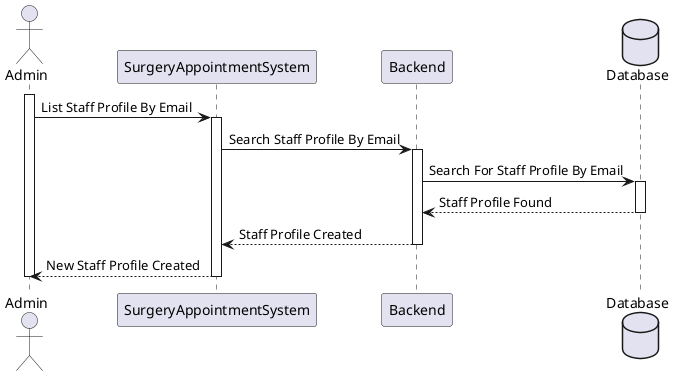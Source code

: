 ﻿@startuml
actor Admin
participant SurgeryAppointmentSystem
participant Backend
database Database

activate Admin

Admin -> SurgeryAppointmentSystem : List Staff Profile By Email
activate SurgeryAppointmentSystem

SurgeryAppointmentSystem -> Backend : Search Staff Profile By Email
activate Backend

Backend -> Database : Search For Staff Profile By Email
activate Database

Database --> Backend : Staff Profile Found
deactivate Database

Backend --> SurgeryAppointmentSystem : Staff Profile Created
deactivate Backend

SurgeryAppointmentSystem --> Admin : New Staff Profile Created
deactivate SurgeryAppointmentSystem

deactivate Admin

@enduml
